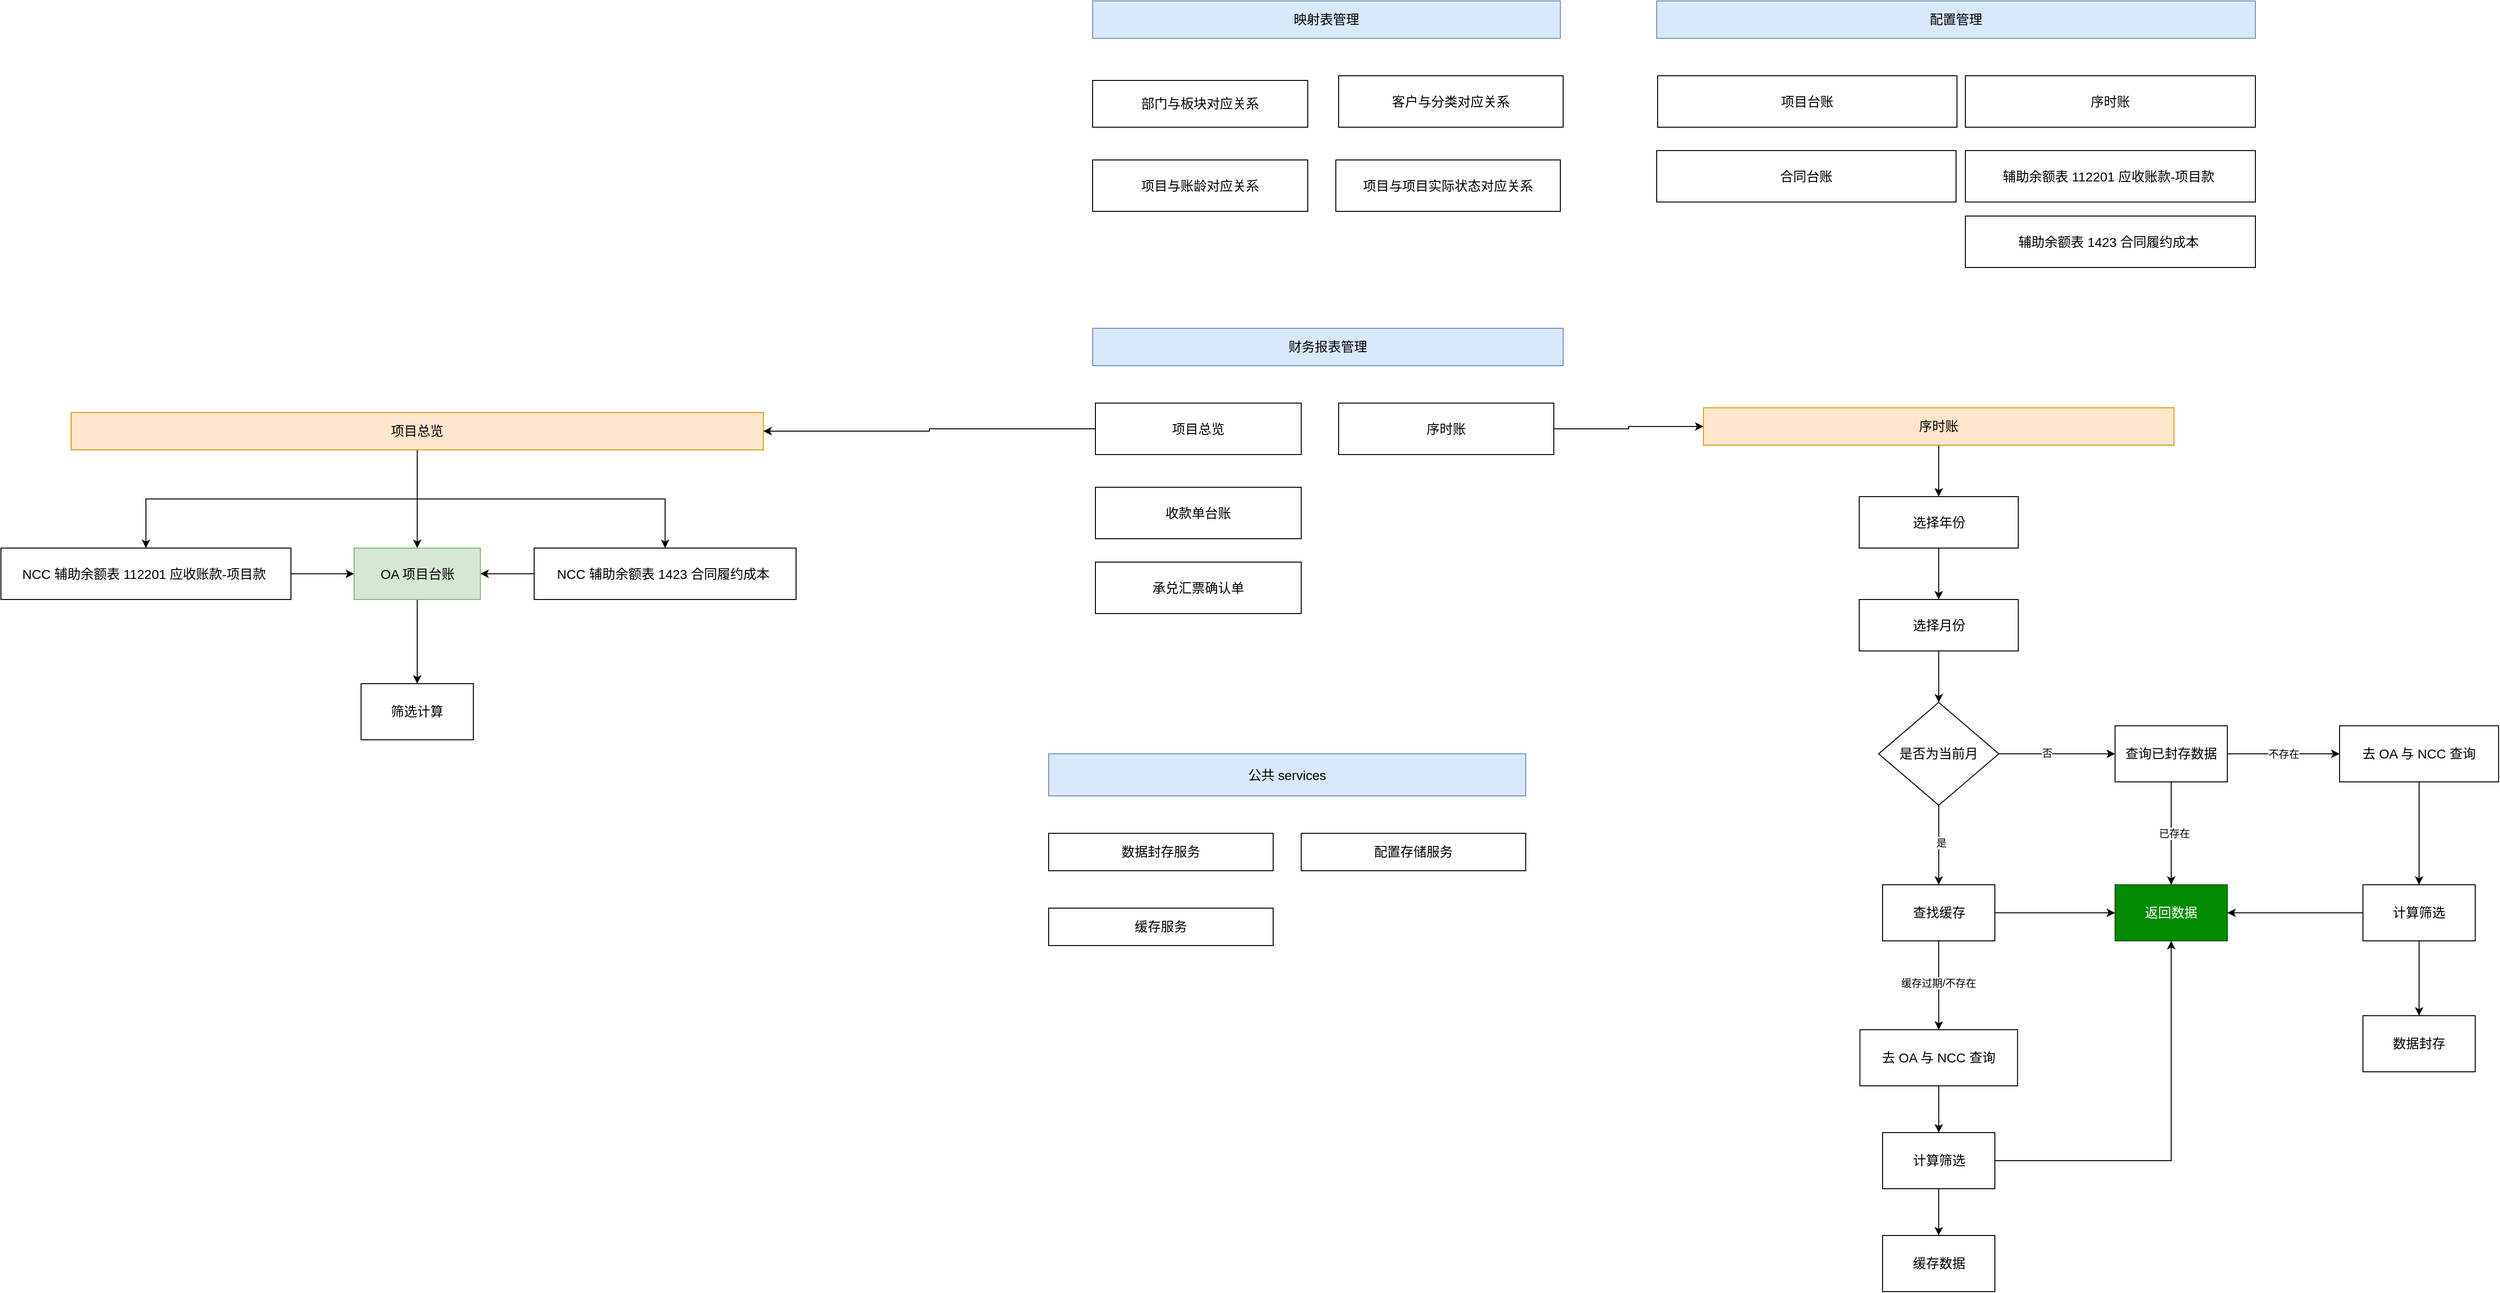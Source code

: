 <mxfile version="21.5.2" type="github">
  <diagram name="第 1 页" id="1ec_RS1h40ruIxiW34ki">
    <mxGraphModel dx="2995" dy="2380" grid="1" gridSize="10" guides="1" tooltips="1" connect="1" arrows="1" fold="1" page="1" pageScale="1" pageWidth="827" pageHeight="1169" math="0" shadow="0">
      <root>
        <mxCell id="0" />
        <mxCell id="1" parent="0" />
        <mxCell id="uWsUh_MkO-yihfhjnB21-5" value="映射表管理" style="rounded=0;whiteSpace=wrap;html=1;fillColor=#dae8fc;strokeColor=#6c8ebf;fontSize=14;" vertex="1" parent="1">
          <mxGeometry x="637" y="-260" width="500" height="40" as="geometry" />
        </mxCell>
        <mxCell id="uWsUh_MkO-yihfhjnB21-6" value="财务报表管理" style="rounded=0;whiteSpace=wrap;html=1;fillColor=#dae8fc;strokeColor=#6c8ebf;fontSize=14;" vertex="1" parent="1">
          <mxGeometry x="637" y="90" width="503" height="40" as="geometry" />
        </mxCell>
        <mxCell id="uWsUh_MkO-yihfhjnB21-8" value="部门与板块对应关系" style="rounded=0;whiteSpace=wrap;html=1;fontSize=14;" vertex="1" parent="1">
          <mxGeometry x="637" y="-175" width="230" height="50" as="geometry" />
        </mxCell>
        <mxCell id="uWsUh_MkO-yihfhjnB21-9" value="客户与分类对应关系" style="whiteSpace=wrap;html=1;rounded=0;fontSize=14;" vertex="1" parent="1">
          <mxGeometry x="900" y="-180" width="240" height="55" as="geometry" />
        </mxCell>
        <mxCell id="uWsUh_MkO-yihfhjnB21-22" value="" style="edgeStyle=orthogonalEdgeStyle;rounded=0;orthogonalLoop=1;jettySize=auto;html=1;fontSize=14;" edge="1" parent="1" source="uWsUh_MkO-yihfhjnB21-11" target="uWsUh_MkO-yihfhjnB21-21">
          <mxGeometry relative="1" as="geometry" />
        </mxCell>
        <mxCell id="uWsUh_MkO-yihfhjnB21-11" value="选择年份" style="whiteSpace=wrap;html=1;rounded=0;fontSize=14;" vertex="1" parent="1">
          <mxGeometry x="1456.5" y="270" width="170" height="55" as="geometry" />
        </mxCell>
        <mxCell id="uWsUh_MkO-yihfhjnB21-12" value="承兑汇票确认单" style="whiteSpace=wrap;html=1;rounded=0;fontSize=14;" vertex="1" parent="1">
          <mxGeometry x="640" y="340" width="220" height="55" as="geometry" />
        </mxCell>
        <mxCell id="uWsUh_MkO-yihfhjnB21-13" value="收款单台账" style="whiteSpace=wrap;html=1;rounded=0;fontSize=14;" vertex="1" parent="1">
          <mxGeometry x="640" y="260" width="220" height="55" as="geometry" />
        </mxCell>
        <mxCell id="uWsUh_MkO-yihfhjnB21-52" style="edgeStyle=orthogonalEdgeStyle;rounded=0;orthogonalLoop=1;jettySize=auto;html=1;entryX=0;entryY=0.5;entryDx=0;entryDy=0;" edge="1" parent="1" source="uWsUh_MkO-yihfhjnB21-14" target="uWsUh_MkO-yihfhjnB21-19">
          <mxGeometry relative="1" as="geometry" />
        </mxCell>
        <mxCell id="uWsUh_MkO-yihfhjnB21-14" value="序时账" style="whiteSpace=wrap;html=1;rounded=0;fontSize=14;" vertex="1" parent="1">
          <mxGeometry x="900" y="170" width="230" height="55" as="geometry" />
        </mxCell>
        <mxCell id="uWsUh_MkO-yihfhjnB21-83" style="edgeStyle=orthogonalEdgeStyle;rounded=0;orthogonalLoop=1;jettySize=auto;html=1;exitX=0;exitY=0.5;exitDx=0;exitDy=0;entryX=1;entryY=0.5;entryDx=0;entryDy=0;" edge="1" parent="1" source="uWsUh_MkO-yihfhjnB21-15" target="uWsUh_MkO-yihfhjnB21-60">
          <mxGeometry relative="1" as="geometry" />
        </mxCell>
        <mxCell id="uWsUh_MkO-yihfhjnB21-15" value="项目总览" style="whiteSpace=wrap;html=1;rounded=0;fontSize=14;" vertex="1" parent="1">
          <mxGeometry x="640" y="170" width="220" height="55" as="geometry" />
        </mxCell>
        <mxCell id="uWsUh_MkO-yihfhjnB21-16" value="项目与项目实际状态对应关系" style="whiteSpace=wrap;html=1;rounded=0;fontSize=14;" vertex="1" parent="1">
          <mxGeometry x="897" y="-90" width="240" height="55" as="geometry" />
        </mxCell>
        <mxCell id="uWsUh_MkO-yihfhjnB21-17" value="项目与账龄对应关系" style="whiteSpace=wrap;html=1;rounded=0;fontSize=14;" vertex="1" parent="1">
          <mxGeometry x="637" y="-90" width="230" height="55" as="geometry" />
        </mxCell>
        <mxCell id="uWsUh_MkO-yihfhjnB21-20" style="edgeStyle=orthogonalEdgeStyle;rounded=0;orthogonalLoop=1;jettySize=auto;html=1;entryX=0.5;entryY=0;entryDx=0;entryDy=0;fontSize=14;" edge="1" parent="1" source="uWsUh_MkO-yihfhjnB21-19" target="uWsUh_MkO-yihfhjnB21-11">
          <mxGeometry relative="1" as="geometry" />
        </mxCell>
        <mxCell id="uWsUh_MkO-yihfhjnB21-19" value="序时账" style="rounded=0;whiteSpace=wrap;html=1;fillColor=#ffe6cc;strokeColor=#d79b00;fontSize=14;" vertex="1" parent="1">
          <mxGeometry x="1290" y="175" width="503" height="40" as="geometry" />
        </mxCell>
        <mxCell id="uWsUh_MkO-yihfhjnB21-24" style="edgeStyle=orthogonalEdgeStyle;rounded=0;orthogonalLoop=1;jettySize=auto;html=1;fontSize=14;" edge="1" parent="1" source="uWsUh_MkO-yihfhjnB21-21" target="uWsUh_MkO-yihfhjnB21-23">
          <mxGeometry relative="1" as="geometry" />
        </mxCell>
        <mxCell id="uWsUh_MkO-yihfhjnB21-21" value="选择月份" style="whiteSpace=wrap;html=1;rounded=0;fontSize=14;" vertex="1" parent="1">
          <mxGeometry x="1456.5" y="380" width="170" height="55" as="geometry" />
        </mxCell>
        <mxCell id="uWsUh_MkO-yihfhjnB21-26" value="" style="edgeStyle=orthogonalEdgeStyle;rounded=0;orthogonalLoop=1;jettySize=auto;html=1;" edge="1" parent="1" source="uWsUh_MkO-yihfhjnB21-23" target="uWsUh_MkO-yihfhjnB21-25">
          <mxGeometry relative="1" as="geometry" />
        </mxCell>
        <mxCell id="uWsUh_MkO-yihfhjnB21-27" value="否" style="edgeLabel;html=1;align=center;verticalAlign=middle;resizable=0;points=[];" vertex="1" connectable="0" parent="uWsUh_MkO-yihfhjnB21-26">
          <mxGeometry x="-0.187" y="1" relative="1" as="geometry">
            <mxPoint as="offset" />
          </mxGeometry>
        </mxCell>
        <mxCell id="uWsUh_MkO-yihfhjnB21-29" value="" style="edgeStyle=orthogonalEdgeStyle;rounded=0;orthogonalLoop=1;jettySize=auto;html=1;" edge="1" parent="1" source="uWsUh_MkO-yihfhjnB21-23" target="uWsUh_MkO-yihfhjnB21-28">
          <mxGeometry relative="1" as="geometry" />
        </mxCell>
        <mxCell id="uWsUh_MkO-yihfhjnB21-30" value="是" style="edgeLabel;html=1;align=center;verticalAlign=middle;resizable=0;points=[];" vertex="1" connectable="0" parent="uWsUh_MkO-yihfhjnB21-29">
          <mxGeometry x="-0.067" y="2" relative="1" as="geometry">
            <mxPoint as="offset" />
          </mxGeometry>
        </mxCell>
        <mxCell id="uWsUh_MkO-yihfhjnB21-23" value="是否为当前月" style="rhombus;whiteSpace=wrap;html=1;fontSize=14;" vertex="1" parent="1">
          <mxGeometry x="1477.25" y="490" width="128.5" height="110" as="geometry" />
        </mxCell>
        <mxCell id="uWsUh_MkO-yihfhjnB21-41" style="edgeStyle=orthogonalEdgeStyle;rounded=0;orthogonalLoop=1;jettySize=auto;html=1;entryX=0.5;entryY=0;entryDx=0;entryDy=0;" edge="1" parent="1" source="uWsUh_MkO-yihfhjnB21-25" target="uWsUh_MkO-yihfhjnB21-38">
          <mxGeometry relative="1" as="geometry" />
        </mxCell>
        <mxCell id="uWsUh_MkO-yihfhjnB21-42" value="已存在" style="edgeLabel;html=1;align=center;verticalAlign=middle;resizable=0;points=[];" vertex="1" connectable="0" parent="uWsUh_MkO-yihfhjnB21-41">
          <mxGeometry x="0.255" y="2" relative="1" as="geometry">
            <mxPoint x="1" y="-14" as="offset" />
          </mxGeometry>
        </mxCell>
        <mxCell id="uWsUh_MkO-yihfhjnB21-44" value="" style="edgeStyle=orthogonalEdgeStyle;rounded=0;orthogonalLoop=1;jettySize=auto;html=1;" edge="1" parent="1" source="uWsUh_MkO-yihfhjnB21-25" target="uWsUh_MkO-yihfhjnB21-43">
          <mxGeometry relative="1" as="geometry" />
        </mxCell>
        <mxCell id="uWsUh_MkO-yihfhjnB21-45" value="不存在" style="edgeLabel;html=1;align=center;verticalAlign=middle;resizable=0;points=[];" vertex="1" connectable="0" parent="uWsUh_MkO-yihfhjnB21-44">
          <mxGeometry x="-0.217" y="-4" relative="1" as="geometry">
            <mxPoint x="13" y="-4" as="offset" />
          </mxGeometry>
        </mxCell>
        <mxCell id="uWsUh_MkO-yihfhjnB21-25" value="查询已封存数据" style="whiteSpace=wrap;html=1;fontSize=14;" vertex="1" parent="1">
          <mxGeometry x="1730" y="515" width="120" height="60" as="geometry" />
        </mxCell>
        <mxCell id="uWsUh_MkO-yihfhjnB21-32" value="" style="edgeStyle=orthogonalEdgeStyle;rounded=0;orthogonalLoop=1;jettySize=auto;html=1;" edge="1" parent="1" source="uWsUh_MkO-yihfhjnB21-28" target="uWsUh_MkO-yihfhjnB21-31">
          <mxGeometry relative="1" as="geometry" />
        </mxCell>
        <mxCell id="uWsUh_MkO-yihfhjnB21-33" value="缓存过期/不存在" style="edgeLabel;html=1;align=center;verticalAlign=middle;resizable=0;points=[];" vertex="1" connectable="0" parent="uWsUh_MkO-yihfhjnB21-32">
          <mxGeometry x="-0.054" y="-1" relative="1" as="geometry">
            <mxPoint as="offset" />
          </mxGeometry>
        </mxCell>
        <mxCell id="uWsUh_MkO-yihfhjnB21-39" value="" style="edgeStyle=orthogonalEdgeStyle;rounded=0;orthogonalLoop=1;jettySize=auto;html=1;" edge="1" parent="1" source="uWsUh_MkO-yihfhjnB21-28" target="uWsUh_MkO-yihfhjnB21-38">
          <mxGeometry relative="1" as="geometry" />
        </mxCell>
        <mxCell id="uWsUh_MkO-yihfhjnB21-28" value="查找缓存" style="whiteSpace=wrap;html=1;fontSize=14;" vertex="1" parent="1">
          <mxGeometry x="1481.5" y="685" width="120" height="60" as="geometry" />
        </mxCell>
        <mxCell id="uWsUh_MkO-yihfhjnB21-35" value="" style="edgeStyle=orthogonalEdgeStyle;rounded=0;orthogonalLoop=1;jettySize=auto;html=1;" edge="1" parent="1" source="uWsUh_MkO-yihfhjnB21-31" target="uWsUh_MkO-yihfhjnB21-34">
          <mxGeometry relative="1" as="geometry" />
        </mxCell>
        <mxCell id="uWsUh_MkO-yihfhjnB21-31" value="去 OA 与 NCC 查询" style="whiteSpace=wrap;html=1;fontSize=14;" vertex="1" parent="1">
          <mxGeometry x="1457.25" y="840" width="168.5" height="60" as="geometry" />
        </mxCell>
        <mxCell id="uWsUh_MkO-yihfhjnB21-37" value="" style="edgeStyle=orthogonalEdgeStyle;rounded=0;orthogonalLoop=1;jettySize=auto;html=1;" edge="1" parent="1" source="uWsUh_MkO-yihfhjnB21-34" target="uWsUh_MkO-yihfhjnB21-36">
          <mxGeometry relative="1" as="geometry" />
        </mxCell>
        <mxCell id="uWsUh_MkO-yihfhjnB21-40" style="edgeStyle=orthogonalEdgeStyle;rounded=0;orthogonalLoop=1;jettySize=auto;html=1;entryX=0.5;entryY=1;entryDx=0;entryDy=0;" edge="1" parent="1" source="uWsUh_MkO-yihfhjnB21-34" target="uWsUh_MkO-yihfhjnB21-38">
          <mxGeometry relative="1" as="geometry" />
        </mxCell>
        <mxCell id="uWsUh_MkO-yihfhjnB21-34" value="计算筛选" style="whiteSpace=wrap;html=1;fontSize=14;" vertex="1" parent="1">
          <mxGeometry x="1481.5" y="950" width="120" height="60" as="geometry" />
        </mxCell>
        <mxCell id="uWsUh_MkO-yihfhjnB21-36" value="缓存数据" style="whiteSpace=wrap;html=1;fontSize=14;" vertex="1" parent="1">
          <mxGeometry x="1481.5" y="1060" width="120" height="60" as="geometry" />
        </mxCell>
        <mxCell id="uWsUh_MkO-yihfhjnB21-38" value="返回数据" style="whiteSpace=wrap;html=1;fontSize=14;fillColor=#008a00;fontColor=#ffffff;strokeColor=#005700;" vertex="1" parent="1">
          <mxGeometry x="1730" y="685" width="120" height="60" as="geometry" />
        </mxCell>
        <mxCell id="uWsUh_MkO-yihfhjnB21-47" value="" style="edgeStyle=orthogonalEdgeStyle;rounded=0;orthogonalLoop=1;jettySize=auto;html=1;" edge="1" parent="1" source="uWsUh_MkO-yihfhjnB21-43" target="uWsUh_MkO-yihfhjnB21-46">
          <mxGeometry relative="1" as="geometry" />
        </mxCell>
        <mxCell id="uWsUh_MkO-yihfhjnB21-43" value="去 OA 与 NCC 查询" style="whiteSpace=wrap;html=1;fontSize=14;" vertex="1" parent="1">
          <mxGeometry x="1970" y="515" width="170" height="60" as="geometry" />
        </mxCell>
        <mxCell id="uWsUh_MkO-yihfhjnB21-48" style="edgeStyle=orthogonalEdgeStyle;rounded=0;orthogonalLoop=1;jettySize=auto;html=1;entryX=1;entryY=0.5;entryDx=0;entryDy=0;" edge="1" parent="1" source="uWsUh_MkO-yihfhjnB21-46" target="uWsUh_MkO-yihfhjnB21-38">
          <mxGeometry relative="1" as="geometry" />
        </mxCell>
        <mxCell id="uWsUh_MkO-yihfhjnB21-50" value="" style="edgeStyle=orthogonalEdgeStyle;rounded=0;orthogonalLoop=1;jettySize=auto;html=1;" edge="1" parent="1" source="uWsUh_MkO-yihfhjnB21-46" target="uWsUh_MkO-yihfhjnB21-49">
          <mxGeometry relative="1" as="geometry" />
        </mxCell>
        <mxCell id="uWsUh_MkO-yihfhjnB21-46" value="计算筛选" style="whiteSpace=wrap;html=1;fontSize=14;" vertex="1" parent="1">
          <mxGeometry x="1995" y="685" width="120" height="60" as="geometry" />
        </mxCell>
        <mxCell id="uWsUh_MkO-yihfhjnB21-49" value="数据封存" style="whiteSpace=wrap;html=1;fontSize=14;" vertex="1" parent="1">
          <mxGeometry x="1995" y="825" width="120" height="60" as="geometry" />
        </mxCell>
        <mxCell id="uWsUh_MkO-yihfhjnB21-55" value="公共 services" style="rounded=0;whiteSpace=wrap;html=1;fillColor=#dae8fc;strokeColor=#6c8ebf;fontSize=14;" vertex="1" parent="1">
          <mxGeometry x="590" y="545" width="510" height="45" as="geometry" />
        </mxCell>
        <mxCell id="uWsUh_MkO-yihfhjnB21-56" value="数据封存服务" style="whiteSpace=wrap;html=1;rounded=0;fontSize=14;" vertex="1" parent="1">
          <mxGeometry x="590" y="630" width="240" height="40" as="geometry" />
        </mxCell>
        <mxCell id="uWsUh_MkO-yihfhjnB21-57" value="配置存储服务" style="whiteSpace=wrap;html=1;rounded=0;fontSize=14;" vertex="1" parent="1">
          <mxGeometry x="860" y="630" width="240" height="40" as="geometry" />
        </mxCell>
        <mxCell id="uWsUh_MkO-yihfhjnB21-58" value="缓存服务" style="whiteSpace=wrap;html=1;rounded=0;fontSize=14;" vertex="1" parent="1">
          <mxGeometry x="590" y="710" width="240" height="40" as="geometry" />
        </mxCell>
        <mxCell id="uWsUh_MkO-yihfhjnB21-70" style="edgeStyle=orthogonalEdgeStyle;rounded=0;orthogonalLoop=1;jettySize=auto;html=1;entryX=0.5;entryY=0;entryDx=0;entryDy=0;" edge="1" parent="1" source="uWsUh_MkO-yihfhjnB21-60" target="uWsUh_MkO-yihfhjnB21-68">
          <mxGeometry relative="1" as="geometry" />
        </mxCell>
        <mxCell id="uWsUh_MkO-yihfhjnB21-71" style="edgeStyle=orthogonalEdgeStyle;rounded=0;orthogonalLoop=1;jettySize=auto;html=1;exitX=0.5;exitY=1;exitDx=0;exitDy=0;entryX=0.5;entryY=0;entryDx=0;entryDy=0;" edge="1" parent="1" source="uWsUh_MkO-yihfhjnB21-60" target="uWsUh_MkO-yihfhjnB21-69">
          <mxGeometry relative="1" as="geometry" />
        </mxCell>
        <mxCell id="uWsUh_MkO-yihfhjnB21-73" style="edgeStyle=orthogonalEdgeStyle;rounded=0;orthogonalLoop=1;jettySize=auto;html=1;exitX=0.5;exitY=1;exitDx=0;exitDy=0;entryX=0.5;entryY=0;entryDx=0;entryDy=0;" edge="1" parent="1" source="uWsUh_MkO-yihfhjnB21-60" target="uWsUh_MkO-yihfhjnB21-72">
          <mxGeometry relative="1" as="geometry" />
        </mxCell>
        <mxCell id="uWsUh_MkO-yihfhjnB21-60" value="项目总览" style="rounded=0;whiteSpace=wrap;html=1;fillColor=#ffe6cc;strokeColor=#d79b00;fontSize=14;" vertex="1" parent="1">
          <mxGeometry x="-455" y="180" width="740" height="40" as="geometry" />
        </mxCell>
        <mxCell id="uWsUh_MkO-yihfhjnB21-61" value="配置管理" style="rounded=0;whiteSpace=wrap;html=1;fillColor=#dae8fc;strokeColor=#6c8ebf;fontSize=14;" vertex="1" parent="1">
          <mxGeometry x="1240" y="-260" width="640" height="40" as="geometry" />
        </mxCell>
        <mxCell id="uWsUh_MkO-yihfhjnB21-62" value="项目台账" style="whiteSpace=wrap;html=1;rounded=0;fontSize=14;" vertex="1" parent="1">
          <mxGeometry x="1241" y="-180" width="320" height="55" as="geometry" />
        </mxCell>
        <mxCell id="uWsUh_MkO-yihfhjnB21-63" value="序时账" style="whiteSpace=wrap;html=1;rounded=0;fontSize=14;" vertex="1" parent="1">
          <mxGeometry x="1570" y="-180" width="310" height="55" as="geometry" />
        </mxCell>
        <mxCell id="uWsUh_MkO-yihfhjnB21-64" value="合同台账" style="whiteSpace=wrap;html=1;rounded=0;fontSize=14;" vertex="1" parent="1">
          <mxGeometry x="1240" y="-100" width="320" height="55" as="geometry" />
        </mxCell>
        <mxCell id="uWsUh_MkO-yihfhjnB21-65" value="辅助余额表&amp;nbsp;112201 应收账款-项目款&lt;span style=&quot;background-color: initial;&quot;&gt;&amp;nbsp;&lt;/span&gt;" style="whiteSpace=wrap;html=1;rounded=0;fontSize=14;" vertex="1" parent="1">
          <mxGeometry x="1570" y="-100" width="310" height="55" as="geometry" />
        </mxCell>
        <mxCell id="uWsUh_MkO-yihfhjnB21-67" value="辅助余额表&amp;nbsp;1423 合同履约成本&lt;span style=&quot;background-color: initial;&quot;&gt;&amp;nbsp;&lt;/span&gt;" style="whiteSpace=wrap;html=1;rounded=0;fontSize=14;" vertex="1" parent="1">
          <mxGeometry x="1570" y="-30" width="310" height="55" as="geometry" />
        </mxCell>
        <mxCell id="uWsUh_MkO-yihfhjnB21-79" style="edgeStyle=orthogonalEdgeStyle;rounded=0;orthogonalLoop=1;jettySize=auto;html=1;exitX=1;exitY=0.5;exitDx=0;exitDy=0;entryX=0;entryY=0.5;entryDx=0;entryDy=0;" edge="1" parent="1" source="uWsUh_MkO-yihfhjnB21-68" target="uWsUh_MkO-yihfhjnB21-72">
          <mxGeometry relative="1" as="geometry" />
        </mxCell>
        <mxCell id="uWsUh_MkO-yihfhjnB21-68" value="NCC 辅助余额表&amp;nbsp;112201 应收账款-项目款&lt;span style=&quot;background-color: initial;&quot;&gt;&amp;nbsp;&lt;/span&gt;" style="whiteSpace=wrap;html=1;rounded=0;fontSize=14;" vertex="1" parent="1">
          <mxGeometry x="-530" y="325" width="310" height="55" as="geometry" />
        </mxCell>
        <mxCell id="uWsUh_MkO-yihfhjnB21-80" style="edgeStyle=orthogonalEdgeStyle;rounded=0;orthogonalLoop=1;jettySize=auto;html=1;exitX=0;exitY=0.5;exitDx=0;exitDy=0;entryX=1;entryY=0.5;entryDx=0;entryDy=0;" edge="1" parent="1" source="uWsUh_MkO-yihfhjnB21-69" target="uWsUh_MkO-yihfhjnB21-72">
          <mxGeometry relative="1" as="geometry" />
        </mxCell>
        <mxCell id="uWsUh_MkO-yihfhjnB21-69" value="NCC 辅助余额表&amp;nbsp;1423 合同履约成本&lt;span style=&quot;background-color: initial;&quot;&gt;&amp;nbsp;&lt;/span&gt;" style="whiteSpace=wrap;html=1;rounded=0;fontSize=14;" vertex="1" parent="1">
          <mxGeometry x="40" y="325" width="280" height="55" as="geometry" />
        </mxCell>
        <mxCell id="uWsUh_MkO-yihfhjnB21-82" value="" style="edgeStyle=orthogonalEdgeStyle;rounded=0;orthogonalLoop=1;jettySize=auto;html=1;" edge="1" parent="1" source="uWsUh_MkO-yihfhjnB21-72" target="uWsUh_MkO-yihfhjnB21-81">
          <mxGeometry relative="1" as="geometry" />
        </mxCell>
        <mxCell id="uWsUh_MkO-yihfhjnB21-72" value="OA 项目台账" style="whiteSpace=wrap;html=1;rounded=0;fontSize=14;fillColor=#d5e8d4;strokeColor=#82b366;" vertex="1" parent="1">
          <mxGeometry x="-152.5" y="325" width="135" height="55" as="geometry" />
        </mxCell>
        <mxCell id="uWsUh_MkO-yihfhjnB21-81" value="筛选计算" style="whiteSpace=wrap;html=1;fontSize=14;rounded=0;" vertex="1" parent="1">
          <mxGeometry x="-145" y="470" width="120" height="60" as="geometry" />
        </mxCell>
      </root>
    </mxGraphModel>
  </diagram>
</mxfile>
